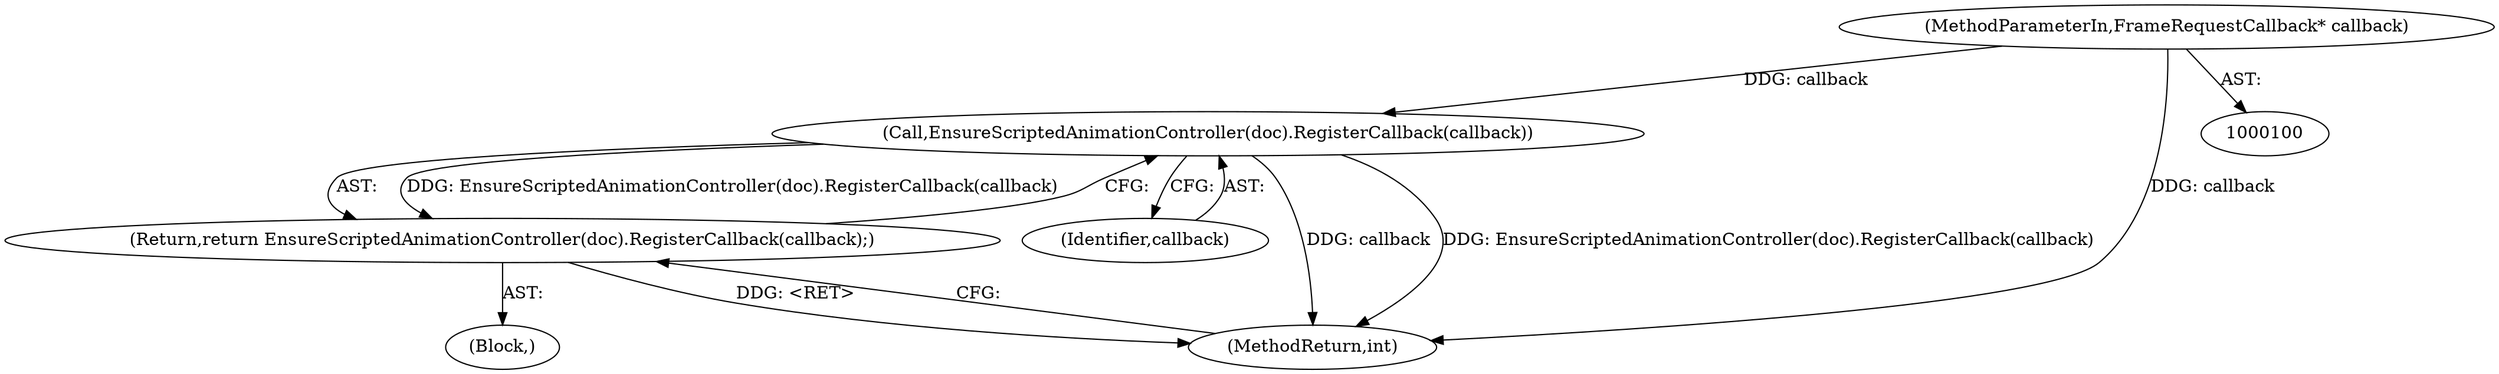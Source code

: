 digraph "0_Chrome_262e77a72493e36e8006aeeba1c7497a42ee5ad9_10@pointer" {
"1000148" [label="(Call,EnsureScriptedAnimationController(doc).RegisterCallback(callback))"];
"1000101" [label="(MethodParameterIn,FrameRequestCallback* callback)"];
"1000147" [label="(Return,return EnsureScriptedAnimationController(doc).RegisterCallback(callback);)"];
"1000102" [label="(Block,)"];
"1000148" [label="(Call,EnsureScriptedAnimationController(doc).RegisterCallback(callback))"];
"1000147" [label="(Return,return EnsureScriptedAnimationController(doc).RegisterCallback(callback);)"];
"1000149" [label="(Identifier,callback)"];
"1000150" [label="(MethodReturn,int)"];
"1000101" [label="(MethodParameterIn,FrameRequestCallback* callback)"];
"1000148" -> "1000147"  [label="AST: "];
"1000148" -> "1000149"  [label="CFG: "];
"1000149" -> "1000148"  [label="AST: "];
"1000147" -> "1000148"  [label="CFG: "];
"1000148" -> "1000150"  [label="DDG: callback"];
"1000148" -> "1000150"  [label="DDG: EnsureScriptedAnimationController(doc).RegisterCallback(callback)"];
"1000148" -> "1000147"  [label="DDG: EnsureScriptedAnimationController(doc).RegisterCallback(callback)"];
"1000101" -> "1000148"  [label="DDG: callback"];
"1000101" -> "1000100"  [label="AST: "];
"1000101" -> "1000150"  [label="DDG: callback"];
"1000147" -> "1000102"  [label="AST: "];
"1000150" -> "1000147"  [label="CFG: "];
"1000147" -> "1000150"  [label="DDG: <RET>"];
}
